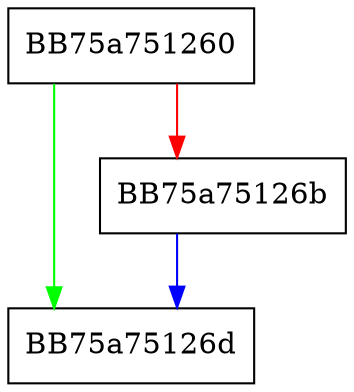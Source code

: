 digraph sqlite3PagerMaxPageCount {
  node [shape="box"];
  graph [splines=ortho];
  BB75a751260 -> BB75a75126d [color="green"];
  BB75a751260 -> BB75a75126b [color="red"];
  BB75a75126b -> BB75a75126d [color="blue"];
}